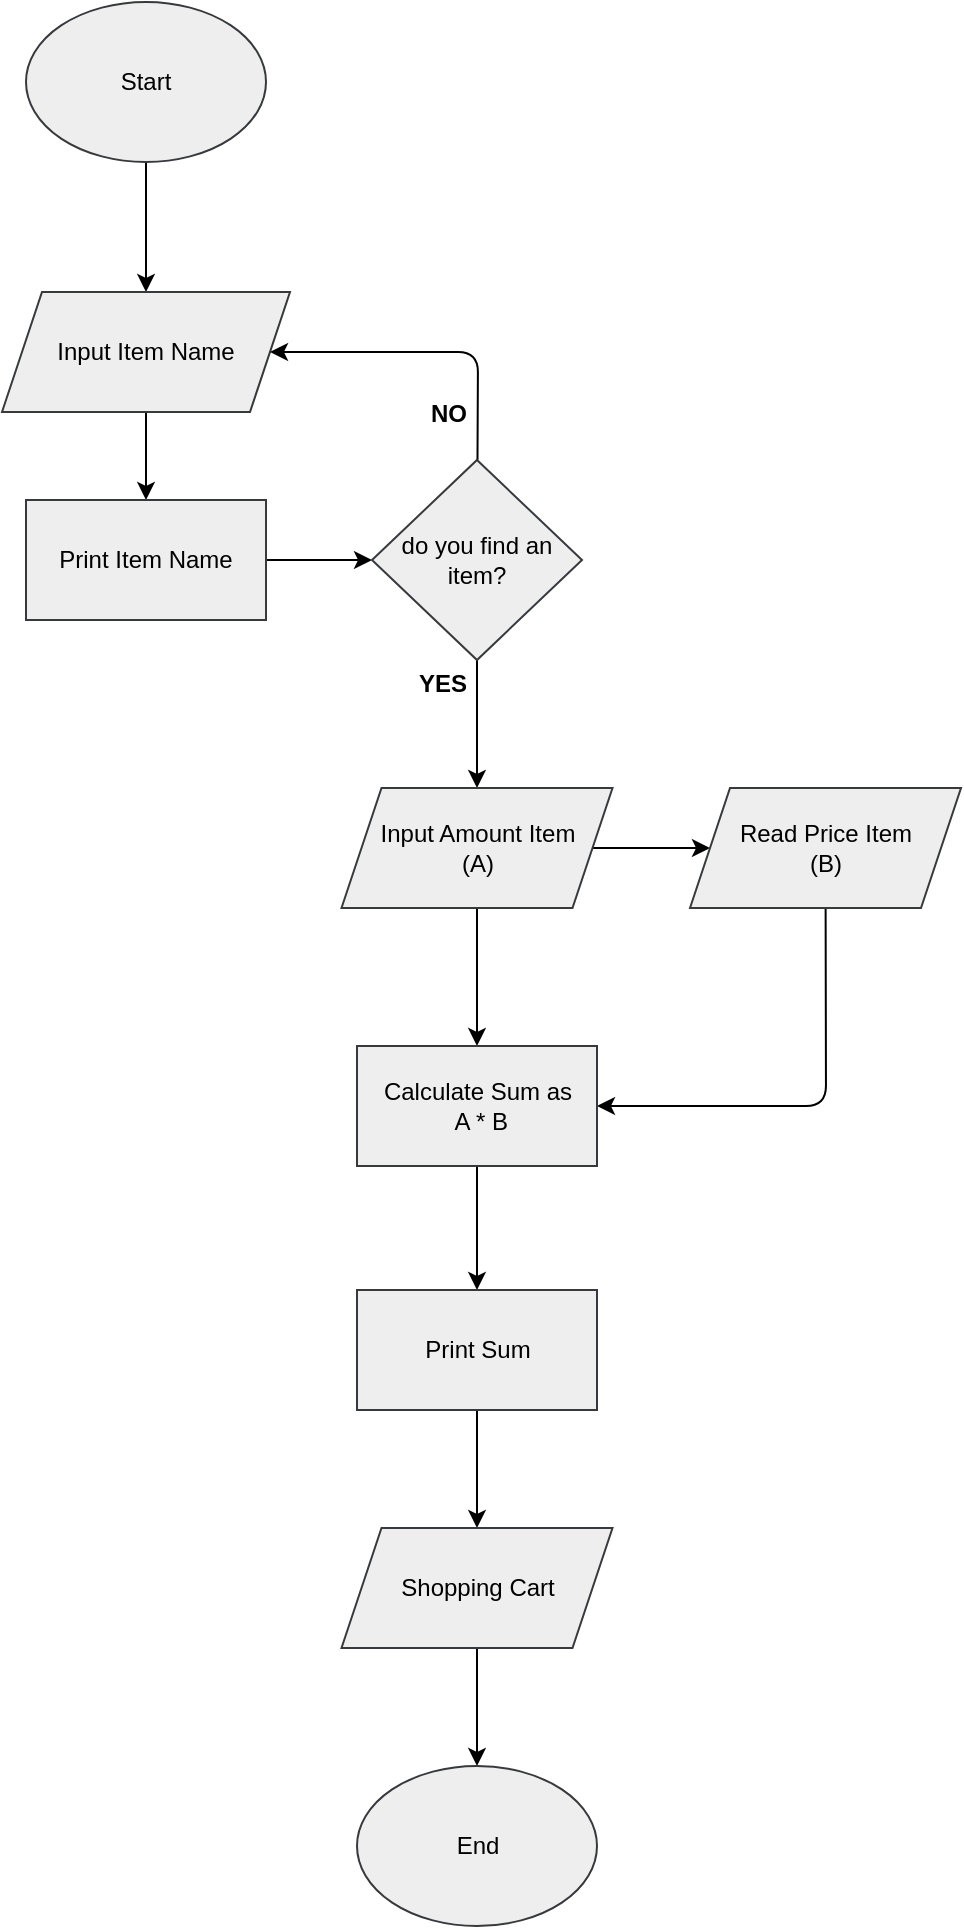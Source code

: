 <mxfile>
    <diagram id="1OJIeY3K0JWKIcUyW4Tn" name="Page-1">
        <mxGraphModel dx="1232" dy="880" grid="0" gridSize="10" guides="1" tooltips="1" connect="1" arrows="1" fold="1" page="1" pageScale="1" pageWidth="850" pageHeight="1100" background="#ffffff" math="0" shadow="0">
            <root>
                <mxCell id="0"/>
                <mxCell id="1" parent="0"/>
                <mxCell id="53" style="edgeStyle=none;html=1;entryX=0.5;entryY=0;entryDx=0;entryDy=0;fontColor=#000000;strokeColor=#000000;" edge="1" parent="1" source="54" target="56">
                    <mxGeometry relative="1" as="geometry"/>
                </mxCell>
                <mxCell id="54" value="&lt;font color=&quot;#000000&quot;&gt;Start&lt;/font&gt;" style="ellipse;whiteSpace=wrap;html=1;fillColor=#eeeeee;strokeColor=#36393d;" vertex="1" parent="1">
                    <mxGeometry x="238" y="59" width="120" height="80" as="geometry"/>
                </mxCell>
                <mxCell id="55" style="edgeStyle=none;html=1;entryX=0.5;entryY=0;entryDx=0;entryDy=0;fontColor=#000000;strokeColor=#000000;" edge="1" parent="1" source="56" target="58">
                    <mxGeometry relative="1" as="geometry"/>
                </mxCell>
                <mxCell id="56" value="&lt;font color=&quot;#000000&quot;&gt;Input Item Name&lt;/font&gt;" style="shape=parallelogram;perimeter=parallelogramPerimeter;whiteSpace=wrap;html=1;fixedSize=1;fillColor=#eeeeee;strokeColor=#36393d;" vertex="1" parent="1">
                    <mxGeometry x="226" y="204" width="144" height="60" as="geometry"/>
                </mxCell>
                <mxCell id="57" style="edgeStyle=none;html=1;entryX=0;entryY=0.5;entryDx=0;entryDy=0;fontColor=#000000;strokeColor=#000000;" edge="1" parent="1" source="58" target="61">
                    <mxGeometry relative="1" as="geometry"/>
                </mxCell>
                <mxCell id="58" value="&lt;font color=&quot;#000000&quot;&gt;Print Item Name&lt;br&gt;&lt;/font&gt;" style="rounded=0;whiteSpace=wrap;html=1;fillColor=#eeeeee;strokeColor=#36393d;" vertex="1" parent="1">
                    <mxGeometry x="238" y="308" width="120" height="60" as="geometry"/>
                </mxCell>
                <mxCell id="59" style="edgeStyle=none;html=1;fontColor=#000000;strokeColor=#000000;" edge="1" parent="1" source="61">
                    <mxGeometry relative="1" as="geometry">
                        <mxPoint x="463.5" y="452" as="targetPoint"/>
                    </mxGeometry>
                </mxCell>
                <mxCell id="60" style="edgeStyle=none;html=1;entryX=1;entryY=0.5;entryDx=0;entryDy=0;fontColor=#000000;strokeColor=#000000;" edge="1" parent="1" source="61" target="56">
                    <mxGeometry relative="1" as="geometry">
                        <Array as="points">
                            <mxPoint x="464" y="234"/>
                        </Array>
                    </mxGeometry>
                </mxCell>
                <mxCell id="61" value="&lt;font color=&quot;#000000&quot;&gt;do you find an item?&lt;/font&gt;" style="rhombus;whiteSpace=wrap;html=1;fillColor=#eeeeee;strokeColor=#36393d;" vertex="1" parent="1">
                    <mxGeometry x="411" y="288" width="105" height="100" as="geometry"/>
                </mxCell>
                <mxCell id="62" style="edgeStyle=none;html=1;entryX=0;entryY=0.5;entryDx=0;entryDy=0;fontColor=#000000;strokeColor=#000000;" edge="1" parent="1" source="64" target="66">
                    <mxGeometry relative="1" as="geometry"/>
                </mxCell>
                <mxCell id="63" style="edgeStyle=none;html=1;entryX=0.5;entryY=0;entryDx=0;entryDy=0;fontColor=#000000;strokeColor=#000000;" edge="1" parent="1" source="64" target="68">
                    <mxGeometry relative="1" as="geometry"/>
                </mxCell>
                <mxCell id="64" value="&lt;font color=&quot;#000000&quot;&gt;Input Amount Item&lt;br&gt;(A)&lt;br&gt;&lt;/font&gt;" style="shape=parallelogram;perimeter=parallelogramPerimeter;whiteSpace=wrap;html=1;fixedSize=1;fillColor=#eeeeee;strokeColor=#36393d;" vertex="1" parent="1">
                    <mxGeometry x="395.75" y="452" width="135.5" height="60" as="geometry"/>
                </mxCell>
                <mxCell id="65" style="edgeStyle=none;html=1;entryX=1;entryY=0.5;entryDx=0;entryDy=0;fontColor=#000000;strokeColor=#000000;" edge="1" parent="1" source="66" target="68">
                    <mxGeometry relative="1" as="geometry">
                        <Array as="points">
                            <mxPoint x="638" y="611"/>
                        </Array>
                    </mxGeometry>
                </mxCell>
                <mxCell id="66" value="&lt;font color=&quot;#000000&quot;&gt;Read Price Item&lt;br&gt;(B)&lt;br&gt;&lt;/font&gt;" style="shape=parallelogram;perimeter=parallelogramPerimeter;whiteSpace=wrap;html=1;fixedSize=1;fillColor=#eeeeee;strokeColor=#36393d;" vertex="1" parent="1">
                    <mxGeometry x="570" y="452" width="135.5" height="60" as="geometry"/>
                </mxCell>
                <mxCell id="67" style="edgeStyle=none;html=1;entryX=0.5;entryY=0;entryDx=0;entryDy=0;fontColor=#000000;strokeColor=#000000;" edge="1" parent="1" source="68">
                    <mxGeometry relative="1" as="geometry">
                        <mxPoint x="463.5" y="703" as="targetPoint"/>
                    </mxGeometry>
                </mxCell>
                <mxCell id="68" value="&lt;font color=&quot;#000000&quot;&gt;Calculate Sum as&lt;br&gt;&amp;nbsp;A * B&lt;/font&gt;" style="rounded=0;whiteSpace=wrap;html=1;fillColor=#eeeeee;strokeColor=#36393d;" vertex="1" parent="1">
                    <mxGeometry x="403.5" y="581" width="120" height="60" as="geometry"/>
                </mxCell>
                <mxCell id="69" style="edgeStyle=none;html=1;entryX=0.5;entryY=0;entryDx=0;entryDy=0;fontColor=#000000;strokeColor=#000000;" edge="1" parent="1" source="70" target="72">
                    <mxGeometry relative="1" as="geometry"/>
                </mxCell>
                <mxCell id="70" value="&lt;font color=&quot;#000000&quot;&gt;Print Sum&lt;/font&gt;" style="rounded=0;whiteSpace=wrap;html=1;fillColor=#eeeeee;strokeColor=#36393d;" vertex="1" parent="1">
                    <mxGeometry x="403.5" y="703" width="120" height="60" as="geometry"/>
                </mxCell>
                <mxCell id="71" style="edgeStyle=none;html=1;entryX=0.5;entryY=0;entryDx=0;entryDy=0;fontColor=#000000;strokeColor=#000000;" edge="1" parent="1" source="72" target="73">
                    <mxGeometry relative="1" as="geometry"/>
                </mxCell>
                <mxCell id="72" value="&lt;font color=&quot;#000000&quot;&gt;Shopping Cart&lt;br&gt;&lt;/font&gt;" style="shape=parallelogram;perimeter=parallelogramPerimeter;whiteSpace=wrap;html=1;fixedSize=1;fillColor=#eeeeee;strokeColor=#36393d;" vertex="1" parent="1">
                    <mxGeometry x="395.75" y="822" width="135.5" height="60" as="geometry"/>
                </mxCell>
                <mxCell id="73" value="&lt;font color=&quot;#000000&quot;&gt;End&lt;/font&gt;" style="ellipse;whiteSpace=wrap;html=1;fillColor=#eeeeee;strokeColor=#36393d;" vertex="1" parent="1">
                    <mxGeometry x="403.5" y="941" width="120" height="80" as="geometry"/>
                </mxCell>
                <mxCell id="74" value="&lt;b&gt;NO&lt;/b&gt;" style="text;html=1;align=center;verticalAlign=middle;resizable=0;points=[];autosize=1;strokeColor=none;fillColor=none;fontColor=#000000;" vertex="1" parent="1">
                    <mxGeometry x="435" y="256" width="28" height="18" as="geometry"/>
                </mxCell>
                <mxCell id="75" value="&lt;b&gt;YES&lt;/b&gt;" style="text;html=1;align=center;verticalAlign=middle;resizable=0;points=[];autosize=1;strokeColor=none;fillColor=none;fontColor=#000000;" vertex="1" parent="1">
                    <mxGeometry x="429" y="391" width="34" height="18" as="geometry"/>
                </mxCell>
            </root>
        </mxGraphModel>
    </diagram>
</mxfile>